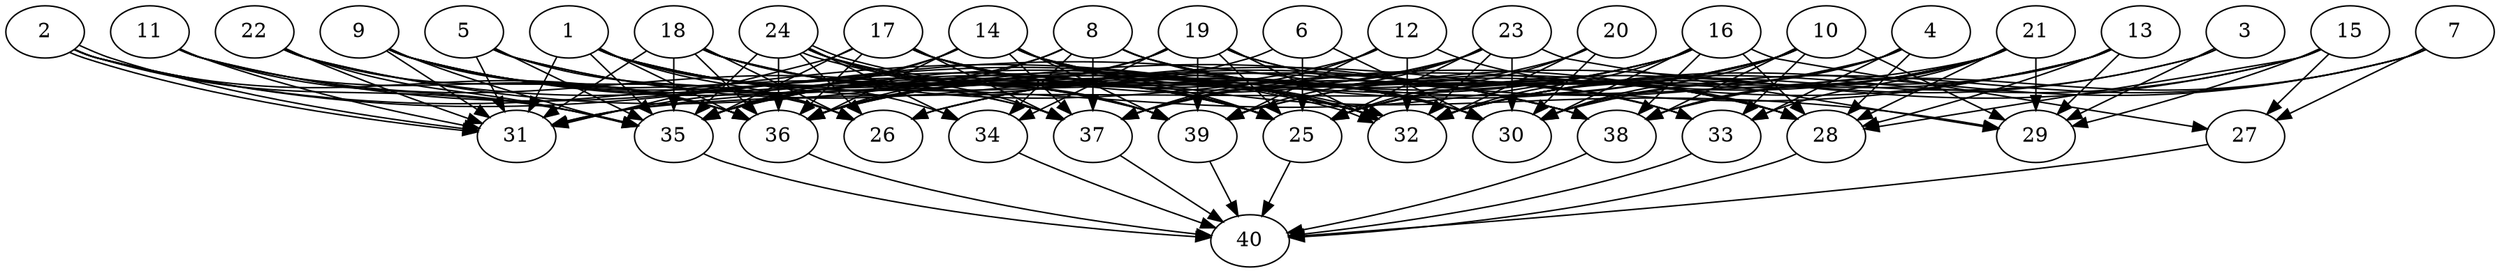 // DAG (tier=3-complex, mode=data, n=40, ccr=0.514, fat=0.742, density=0.754, regular=0.324, jump=0.205, mindata=4194304, maxdata=33554432)
// DAG automatically generated by daggen at Sun Aug 24 16:33:35 2025
// /home/ermia/Project/Environments/daggen/bin/daggen --dot --ccr 0.514 --fat 0.742 --regular 0.324 --density 0.754 --jump 0.205 --mindata 4194304 --maxdata 33554432 -n 40 
digraph G {
  1 [size="16785270352238908276736", alpha="0.19", expect_size="8392635176119454138368"]
  1 -> 25 [size ="5244557855817728"]
  1 -> 26 [size ="5244557855817728"]
  1 -> 31 [size ="5244557855817728"]
  1 -> 32 [size ="5244557855817728"]
  1 -> 34 [size ="5244557855817728"]
  1 -> 35 [size ="5244557855817728"]
  1 -> 36 [size ="5244557855817728"]
  1 -> 38 [size ="5244557855817728"]
  1 -> 39 [size ="5244557855817728"]
  2 [size="1352765972479719168", alpha="0.14", expect_size="676382986239859584"]
  2 -> 30 [size ="2227402126131200"]
  2 -> 31 [size ="2227402126131200"]
  2 -> 31 [size ="2227402126131200"]
  2 -> 32 [size ="2227402126131200"]
  2 -> 35 [size ="2227402126131200"]
  2 -> 36 [size ="2227402126131200"]
  3 [size="6785076065285260288", alpha="0.05", expect_size="3392538032642630144"]
  3 -> 25 [size ="2417752258117632"]
  3 -> 29 [size ="2417752258117632"]
  3 -> 32 [size ="2417752258117632"]
  4 [size="14771675270658908", alpha="0.16", expect_size="7385837635329454"]
  4 -> 25 [size ="1263135126192128"]
  4 -> 26 [size ="1263135126192128"]
  4 -> 28 [size ="1263135126192128"]
  4 -> 30 [size ="1263135126192128"]
  4 -> 33 [size ="1263135126192128"]
  5 [size="11171021085593664", alpha="0.02", expect_size="5585510542796832"]
  5 -> 26 [size ="202563039264768"]
  5 -> 31 [size ="202563039264768"]
  5 -> 32 [size ="202563039264768"]
  5 -> 35 [size ="202563039264768"]
  5 -> 38 [size ="202563039264768"]
  6 [size="12330691491243776000", alpha="0.10", expect_size="6165345745621888000"]
  6 -> 25 [size ="5952860919431168"]
  6 -> 30 [size ="5952860919431168"]
  6 -> 36 [size ="5952860919431168"]
  7 [size="14623704265371349417984", alpha="0.09", expect_size="7311852132685674708992"]
  7 -> 27 [size ="4784041270181888"]
  7 -> 30 [size ="4784041270181888"]
  7 -> 32 [size ="4784041270181888"]
  7 -> 38 [size ="4784041270181888"]
  8 [size="2391052631670916608", alpha="0.00", expect_size="1195526315835458304"]
  8 -> 28 [size ="1254503248560128"]
  8 -> 30 [size ="1254503248560128"]
  8 -> 33 [size ="1254503248560128"]
  8 -> 34 [size ="1254503248560128"]
  8 -> 35 [size ="1254503248560128"]
  8 -> 36 [size ="1254503248560128"]
  8 -> 37 [size ="1254503248560128"]
  9 [size="84526091783223744", alpha="0.04", expect_size="42263045891611872"]
  9 -> 25 [size ="6079110132531200"]
  9 -> 26 [size ="6079110132531200"]
  9 -> 31 [size ="6079110132531200"]
  9 -> 32 [size ="6079110132531200"]
  9 -> 35 [size ="6079110132531200"]
  9 -> 36 [size ="6079110132531200"]
  9 -> 37 [size ="6079110132531200"]
  9 -> 39 [size ="6079110132531200"]
  10 [size="921471818592312885248", alpha="0.13", expect_size="460735909296156442624"]
  10 -> 25 [size ="757550098153472"]
  10 -> 29 [size ="757550098153472"]
  10 -> 30 [size ="757550098153472"]
  10 -> 33 [size ="757550098153472"]
  10 -> 35 [size ="757550098153472"]
  10 -> 36 [size ="757550098153472"]
  10 -> 38 [size ="757550098153472"]
  11 [size="7117572354082907136", alpha="0.04", expect_size="3558786177041453568"]
  11 -> 31 [size ="7581489432625152"]
  11 -> 32 [size ="7581489432625152"]
  11 -> 35 [size ="7581489432625152"]
  11 -> 36 [size ="7581489432625152"]
  11 -> 37 [size ="7581489432625152"]
  12 [size="44733898697407832", alpha="0.06", expect_size="22366949348703916"]
  12 -> 28 [size ="1119642684751872"]
  12 -> 32 [size ="1119642684751872"]
  12 -> 36 [size ="1119642684751872"]
  12 -> 37 [size ="1119642684751872"]
  12 -> 39 [size ="1119642684751872"]
  13 [size="44399733810546792", alpha="0.04", expect_size="22199866905273396"]
  13 -> 26 [size ="2127131005943808"]
  13 -> 28 [size ="2127131005943808"]
  13 -> 29 [size ="2127131005943808"]
  13 -> 32 [size ="2127131005943808"]
  13 -> 37 [size ="2127131005943808"]
  13 -> 38 [size ="2127131005943808"]
  14 [size="23717559708280357388288", alpha="0.11", expect_size="11858779854140178694144"]
  14 -> 25 [size ="6603943090061312"]
  14 -> 29 [size ="6603943090061312"]
  14 -> 31 [size ="6603943090061312"]
  14 -> 32 [size ="6603943090061312"]
  14 -> 33 [size ="6603943090061312"]
  14 -> 35 [size ="6603943090061312"]
  14 -> 36 [size ="6603943090061312"]
  14 -> 37 [size ="6603943090061312"]
  14 -> 39 [size ="6603943090061312"]
  15 [size="4382397068841723101184", alpha="0.14", expect_size="2191198534420861550592"]
  15 -> 27 [size ="2142386402623488"]
  15 -> 28 [size ="2142386402623488"]
  15 -> 29 [size ="2142386402623488"]
  15 -> 32 [size ="2142386402623488"]
  15 -> 39 [size ="2142386402623488"]
  16 [size="2471256017150932942848", alpha="0.02", expect_size="1235628008575466471424"]
  16 -> 26 [size ="1462295511171072"]
  16 -> 27 [size ="1462295511171072"]
  16 -> 28 [size ="1462295511171072"]
  16 -> 30 [size ="1462295511171072"]
  16 -> 31 [size ="1462295511171072"]
  16 -> 32 [size ="1462295511171072"]
  16 -> 36 [size ="1462295511171072"]
  16 -> 38 [size ="1462295511171072"]
  17 [size="27397140524869776", alpha="0.07", expect_size="13698570262434888"]
  17 -> 25 [size ="594580852441088"]
  17 -> 28 [size ="594580852441088"]
  17 -> 30 [size ="594580852441088"]
  17 -> 31 [size ="594580852441088"]
  17 -> 35 [size ="594580852441088"]
  17 -> 36 [size ="594580852441088"]
  17 -> 37 [size ="594580852441088"]
  17 -> 38 [size ="594580852441088"]
  18 [size="14446231113702882410496", alpha="0.12", expect_size="7223115556851441205248"]
  18 -> 25 [size ="4745256499150848"]
  18 -> 26 [size ="4745256499150848"]
  18 -> 28 [size ="4745256499150848"]
  18 -> 30 [size ="4745256499150848"]
  18 -> 31 [size ="4745256499150848"]
  18 -> 35 [size ="4745256499150848"]
  18 -> 36 [size ="4745256499150848"]
  18 -> 39 [size ="4745256499150848"]
  19 [size="7128284777398798336", alpha="0.15", expect_size="3564142388699399168"]
  19 -> 25 [size ="2565782600941568"]
  19 -> 28 [size ="2565782600941568"]
  19 -> 32 [size ="2565782600941568"]
  19 -> 33 [size ="2565782600941568"]
  19 -> 34 [size ="2565782600941568"]
  19 -> 35 [size ="2565782600941568"]
  19 -> 36 [size ="2565782600941568"]
  19 -> 39 [size ="2565782600941568"]
  20 [size="126628030560410016", alpha="0.17", expect_size="63314015280205008"]
  20 -> 25 [size ="2483417501401088"]
  20 -> 30 [size ="2483417501401088"]
  20 -> 32 [size ="2483417501401088"]
  20 -> 37 [size ="2483417501401088"]
  21 [size="271889093949212320", alpha="0.17", expect_size="135944546974606160"]
  21 -> 25 [size ="8968208878927872"]
  21 -> 28 [size ="8968208878927872"]
  21 -> 29 [size ="8968208878927872"]
  21 -> 31 [size ="8968208878927872"]
  21 -> 32 [size ="8968208878927872"]
  21 -> 33 [size ="8968208878927872"]
  21 -> 38 [size ="8968208878927872"]
  21 -> 39 [size ="8968208878927872"]
  22 [size="137252621415218176", alpha="0.18", expect_size="68626310707609088"]
  22 -> 25 [size ="2734846732402688"]
  22 -> 31 [size ="2734846732402688"]
  22 -> 35 [size ="2734846732402688"]
  22 -> 36 [size ="2734846732402688"]
  22 -> 38 [size ="2734846732402688"]
  23 [size="6477394533418990043136", alpha="0.16", expect_size="3238697266709495021568"]
  23 -> 25 [size ="2779864029462528"]
  23 -> 29 [size ="2779864029462528"]
  23 -> 30 [size ="2779864029462528"]
  23 -> 32 [size ="2779864029462528"]
  23 -> 35 [size ="2779864029462528"]
  23 -> 37 [size ="2779864029462528"]
  23 -> 39 [size ="2779864029462528"]
  24 [size="2268206005819215104", alpha="0.11", expect_size="1134103002909607552"]
  24 -> 26 [size ="1870613354381312"]
  24 -> 30 [size ="1870613354381312"]
  24 -> 32 [size ="1870613354381312"]
  24 -> 32 [size ="1870613354381312"]
  24 -> 34 [size ="1870613354381312"]
  24 -> 35 [size ="1870613354381312"]
  24 -> 36 [size ="1870613354381312"]
  24 -> 37 [size ="1870613354381312"]
  24 -> 39 [size ="1870613354381312"]
  25 [size="199231874101711584", alpha="0.14", expect_size="99615937050855792"]
  25 -> 40 [size ="8861557752594432"]
  26 [size="7766080896519903379456", alpha="0.20", expect_size="3883040448259951689728"]
  27 [size="2848847824505730560", alpha="0.04", expect_size="1424423912252865280"]
  27 -> 40 [size ="5278171343618048"]
  28 [size="15700862487308408832", alpha="0.16", expect_size="7850431243654204416"]
  28 -> 40 [size ="6401224089796608"]
  29 [size="574867766113206272000", alpha="0.13", expect_size="287433883056603136000"]
  30 [size="62106633217258288", alpha="0.07", expect_size="31053316608629144"]
  31 [size="24740698238791572", alpha="0.14", expect_size="12370349119395786"]
  32 [size="1565453039990546176", alpha="0.09", expect_size="782726519995273088"]
  33 [size="3311509541030234947584", alpha="0.18", expect_size="1655754770515117473792"]
  33 -> 40 [size ="1777354238066688"]
  34 [size="245732580439122400", alpha="0.14", expect_size="122866290219561200"]
  34 -> 40 [size ="8440268403507200"]
  35 [size="4757038639220340555776", alpha="0.05", expect_size="2378519319610170277888"]
  35 -> 40 [size ="2262808351735808"]
  36 [size="107455916467265120", alpha="0.10", expect_size="53727958233632560"]
  36 -> 40 [size ="1765651525926912"]
  37 [size="692413382154789376", alpha="0.19", expect_size="346206691077394688"]
  37 -> 40 [size ="317174954590208"]
  38 [size="16869996739661202980864", alpha="0.01", expect_size="8434998369830601490432"]
  38 -> 40 [size ="5262191548694528"]
  39 [size="10767408861087928320", alpha="0.05", expect_size="5383704430543964160"]
  39 -> 40 [size ="5973885077946368"]
  40 [size="11006754415138421342208", alpha="0.20", expect_size="5503377207569210671104"]
}